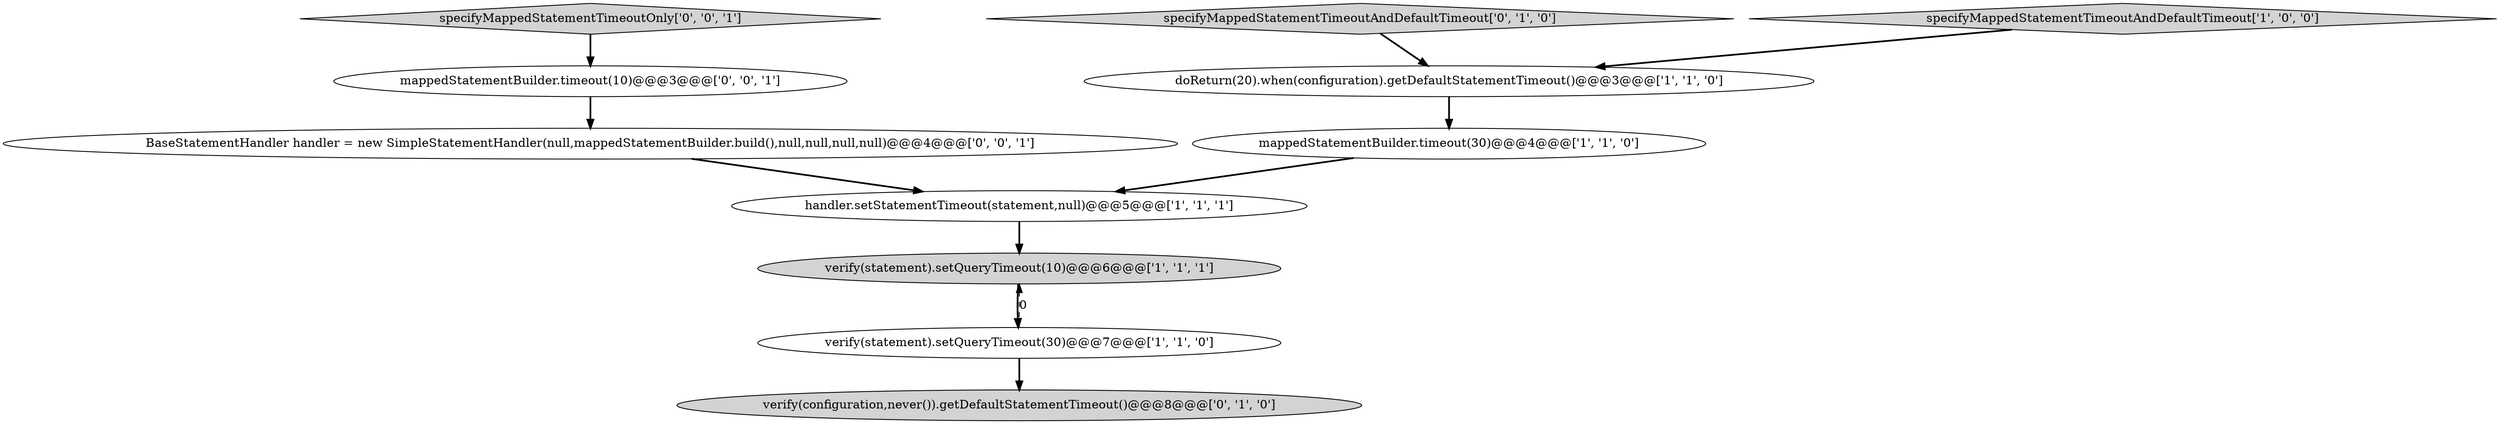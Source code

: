 digraph {
2 [style = filled, label = "mappedStatementBuilder.timeout(30)@@@4@@@['1', '1', '0']", fillcolor = white, shape = ellipse image = "AAA0AAABBB1BBB"];
7 [style = filled, label = "specifyMappedStatementTimeoutAndDefaultTimeout['0', '1', '0']", fillcolor = lightgray, shape = diamond image = "AAA0AAABBB2BBB"];
5 [style = filled, label = "verify(statement).setQueryTimeout(10)@@@6@@@['1', '1', '1']", fillcolor = lightgray, shape = ellipse image = "AAA0AAABBB1BBB"];
9 [style = filled, label = "specifyMappedStatementTimeoutOnly['0', '0', '1']", fillcolor = lightgray, shape = diamond image = "AAA0AAABBB3BBB"];
6 [style = filled, label = "verify(configuration,never()).getDefaultStatementTimeout()@@@8@@@['0', '1', '0']", fillcolor = lightgray, shape = ellipse image = "AAA1AAABBB2BBB"];
10 [style = filled, label = "mappedStatementBuilder.timeout(10)@@@3@@@['0', '0', '1']", fillcolor = white, shape = ellipse image = "AAA0AAABBB3BBB"];
0 [style = filled, label = "handler.setStatementTimeout(statement,null)@@@5@@@['1', '1', '1']", fillcolor = white, shape = ellipse image = "AAA0AAABBB1BBB"];
4 [style = filled, label = "doReturn(20).when(configuration).getDefaultStatementTimeout()@@@3@@@['1', '1', '0']", fillcolor = white, shape = ellipse image = "AAA0AAABBB1BBB"];
8 [style = filled, label = "BaseStatementHandler handler = new SimpleStatementHandler(null,mappedStatementBuilder.build(),null,null,null,null)@@@4@@@['0', '0', '1']", fillcolor = white, shape = ellipse image = "AAA0AAABBB3BBB"];
3 [style = filled, label = "specifyMappedStatementTimeoutAndDefaultTimeout['1', '0', '0']", fillcolor = lightgray, shape = diamond image = "AAA0AAABBB1BBB"];
1 [style = filled, label = "verify(statement).setQueryTimeout(30)@@@7@@@['1', '1', '0']", fillcolor = white, shape = ellipse image = "AAA0AAABBB1BBB"];
2->0 [style = bold, label=""];
10->8 [style = bold, label=""];
1->5 [style = dashed, label="0"];
0->5 [style = bold, label=""];
7->4 [style = bold, label=""];
1->6 [style = bold, label=""];
3->4 [style = bold, label=""];
8->0 [style = bold, label=""];
4->2 [style = bold, label=""];
9->10 [style = bold, label=""];
5->1 [style = bold, label=""];
}
